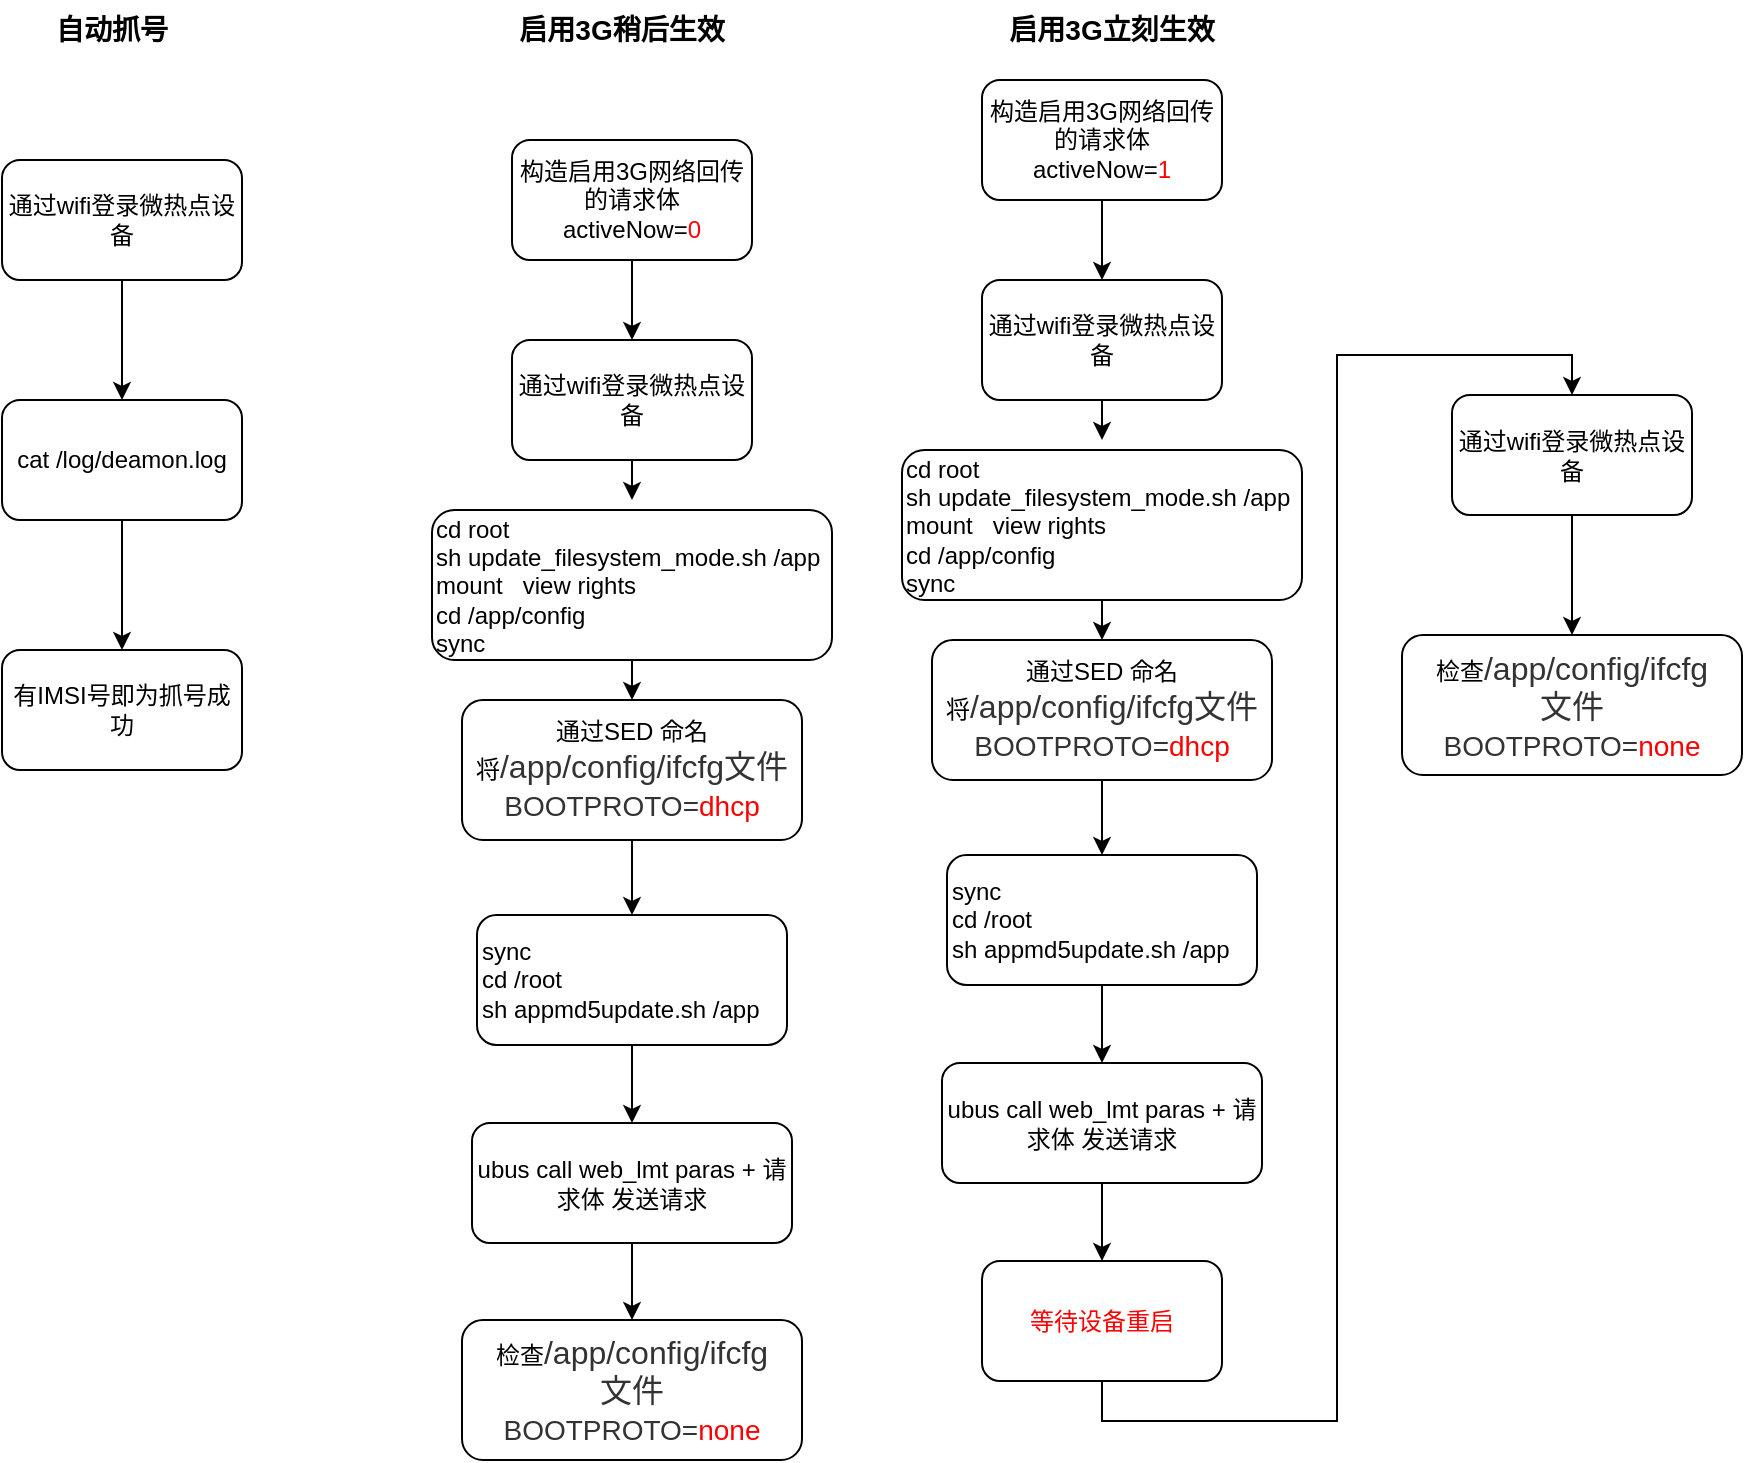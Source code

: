 <mxfile version="12.1.3" type="github" pages="1">
  <diagram id="sr-xtuglzYKvn7P5C12l" name="Page-1">
    <mxGraphModel dx="1156" dy="753" grid="1" gridSize="10" guides="1" tooltips="1" connect="1" arrows="1" fold="1" page="1" pageScale="1" pageWidth="3300" pageHeight="4681" math="0" shadow="0">
      <root>
        <mxCell id="0"/>
        <mxCell id="1" parent="0"/>
        <mxCell id="qOUfE-cgyTDD1zatt1wV-4" style="edgeStyle=orthogonalEdgeStyle;rounded=0;orthogonalLoop=1;jettySize=auto;html=1;exitX=0.5;exitY=1;exitDx=0;exitDy=0;entryX=0.5;entryY=0;entryDx=0;entryDy=0;" parent="1" source="qOUfE-cgyTDD1zatt1wV-1" target="qOUfE-cgyTDD1zatt1wV-2" edge="1">
          <mxGeometry relative="1" as="geometry"/>
        </mxCell>
        <mxCell id="qOUfE-cgyTDD1zatt1wV-1" value="构造启用3G网络回传的请求体&lt;br&gt;activeNow=&lt;font color=&quot;#ff0000&quot;&gt;0&lt;/font&gt;" style="rounded=1;whiteSpace=wrap;html=1;" parent="1" vertex="1">
          <mxGeometry x="505" y="180" width="120" height="60" as="geometry"/>
        </mxCell>
        <mxCell id="tBRTFZaCZC7ebyQE8IEK-6" style="edgeStyle=orthogonalEdgeStyle;rounded=0;orthogonalLoop=1;jettySize=auto;html=1;exitX=0.5;exitY=1;exitDx=0;exitDy=0;" edge="1" parent="1" source="qOUfE-cgyTDD1zatt1wV-2">
          <mxGeometry relative="1" as="geometry">
            <mxPoint x="565" y="360" as="targetPoint"/>
          </mxGeometry>
        </mxCell>
        <mxCell id="qOUfE-cgyTDD1zatt1wV-2" value="通过wifi登录微热点设备" style="rounded=1;whiteSpace=wrap;html=1;" parent="1" vertex="1">
          <mxGeometry x="505" y="280" width="120" height="60" as="geometry"/>
        </mxCell>
        <mxCell id="tBRTFZaCZC7ebyQE8IEK-7" style="edgeStyle=orthogonalEdgeStyle;rounded=0;orthogonalLoop=1;jettySize=auto;html=1;exitX=0.5;exitY=1;exitDx=0;exitDy=0;entryX=0.5;entryY=0;entryDx=0;entryDy=0;" edge="1" parent="1" source="qOUfE-cgyTDD1zatt1wV-3" target="tBRTFZaCZC7ebyQE8IEK-2">
          <mxGeometry relative="1" as="geometry"/>
        </mxCell>
        <mxCell id="qOUfE-cgyTDD1zatt1wV-3" value="通过SED&amp;nbsp;命名将&lt;span lang=&quot;EN-US&quot; style=&quot;font-size: 12pt&quot;&gt;&lt;font color=&quot;#333333&quot;&gt;/app/config/ifcfg文件&lt;/font&gt;&lt;br&gt;&lt;span lang=&quot;EN-US&quot; style=&quot;font-size: 10.5pt&quot;&gt;&lt;font color=&quot;#333333&quot;&gt;BOOTPROTO=&lt;/font&gt;&lt;font color=&quot;#ff0000&quot;&gt;dhcp&lt;/font&gt;&lt;/span&gt;&lt;br&gt;&lt;/span&gt;" style="rounded=1;whiteSpace=wrap;html=1;" parent="1" vertex="1">
          <mxGeometry x="480" y="460" width="170" height="70" as="geometry"/>
        </mxCell>
        <mxCell id="qOUfE-cgyTDD1zatt1wV-12" style="edgeStyle=orthogonalEdgeStyle;rounded=0;orthogonalLoop=1;jettySize=auto;html=1;exitX=0.5;exitY=1;exitDx=0;exitDy=0;entryX=0.5;entryY=0;entryDx=0;entryDy=0;" parent="1" source="qOUfE-cgyTDD1zatt1wV-7" target="qOUfE-cgyTDD1zatt1wV-11" edge="1">
          <mxGeometry relative="1" as="geometry"/>
        </mxCell>
        <mxCell id="qOUfE-cgyTDD1zatt1wV-7" value="ubus call web_lmt paras +&amp;nbsp;请求体&amp;nbsp;发送请求" style="rounded=1;whiteSpace=wrap;html=1;" parent="1" vertex="1">
          <mxGeometry x="485" y="671.5" width="160" height="60" as="geometry"/>
        </mxCell>
        <mxCell id="qOUfE-cgyTDD1zatt1wV-11" value="检查&lt;span lang=&quot;EN-US&quot; style=&quot;font-size: 12pt&quot;&gt;&lt;font color=&quot;#333333&quot;&gt;/app/config/ifcfg&lt;br&gt;文件&lt;/font&gt;&lt;br&gt;&lt;span lang=&quot;EN-US&quot; style=&quot;font-size: 10.5pt&quot;&gt;&lt;font color=&quot;#333333&quot;&gt;BOOTPROTO=&lt;/font&gt;&lt;font color=&quot;#ff0000&quot;&gt;none&lt;/font&gt;&lt;/span&gt;&lt;br&gt;&lt;/span&gt;" style="rounded=1;whiteSpace=wrap;html=1;" parent="1" vertex="1">
          <mxGeometry x="480" y="770" width="170" height="70" as="geometry"/>
        </mxCell>
        <mxCell id="qOUfE-cgyTDD1zatt1wV-13" value="&lt;font style=&quot;font-size: 14px&quot;&gt;&lt;b&gt;启用3G稍后生效&lt;/b&gt;&lt;/font&gt;" style="text;html=1;strokeColor=none;fillColor=none;align=center;verticalAlign=middle;whiteSpace=wrap;rounded=0;" parent="1" vertex="1">
          <mxGeometry x="505" y="110" width="110" height="30" as="geometry"/>
        </mxCell>
        <mxCell id="qOUfE-cgyTDD1zatt1wV-31" style="edgeStyle=orthogonalEdgeStyle;rounded=0;orthogonalLoop=1;jettySize=auto;html=1;exitX=0.5;exitY=1;exitDx=0;exitDy=0;entryX=0.5;entryY=0;entryDx=0;entryDy=0;" parent="1" edge="1">
          <mxGeometry relative="1" as="geometry">
            <mxPoint x="810" y="580" as="targetPoint"/>
            <mxPoint x="810" y="540" as="sourcePoint"/>
          </mxGeometry>
        </mxCell>
        <mxCell id="qOUfE-cgyTDD1zatt1wV-34" value="&lt;font style=&quot;font-size: 14px&quot;&gt;&lt;b&gt;启用3G立刻生效&lt;/b&gt;&lt;/font&gt;" style="text;html=1;strokeColor=none;fillColor=none;align=center;verticalAlign=middle;whiteSpace=wrap;rounded=0;" parent="1" vertex="1">
          <mxGeometry x="750" y="110" width="110" height="30" as="geometry"/>
        </mxCell>
        <mxCell id="tBRTFZaCZC7ebyQE8IEK-21" style="edgeStyle=orthogonalEdgeStyle;rounded=0;orthogonalLoop=1;jettySize=auto;html=1;exitX=0.5;exitY=1;exitDx=0;exitDy=0;entryX=0.5;entryY=0;entryDx=0;entryDy=0;" edge="1" parent="1" source="qOUfE-cgyTDD1zatt1wV-35" target="qOUfE-cgyTDD1zatt1wV-36">
          <mxGeometry relative="1" as="geometry"/>
        </mxCell>
        <mxCell id="qOUfE-cgyTDD1zatt1wV-35" value="&lt;font color=&quot;#ff0000&quot;&gt;等待设备重启&lt;/font&gt;" style="rounded=1;whiteSpace=wrap;html=1;" parent="1" vertex="1">
          <mxGeometry x="740" y="740.5" width="120" height="60" as="geometry"/>
        </mxCell>
        <mxCell id="qOUfE-cgyTDD1zatt1wV-39" style="edgeStyle=orthogonalEdgeStyle;rounded=0;orthogonalLoop=1;jettySize=auto;html=1;exitX=0.5;exitY=1;exitDx=0;exitDy=0;entryX=0.5;entryY=0;entryDx=0;entryDy=0;" parent="1" source="qOUfE-cgyTDD1zatt1wV-36" target="qOUfE-cgyTDD1zatt1wV-38" edge="1">
          <mxGeometry relative="1" as="geometry"/>
        </mxCell>
        <mxCell id="qOUfE-cgyTDD1zatt1wV-36" value="通过wifi登录微热点设备" style="rounded=1;whiteSpace=wrap;html=1;" parent="1" vertex="1">
          <mxGeometry x="975" y="307.5" width="120" height="60" as="geometry"/>
        </mxCell>
        <mxCell id="qOUfE-cgyTDD1zatt1wV-38" value="检查&lt;span lang=&quot;EN-US&quot; style=&quot;font-size: 12pt&quot;&gt;&lt;font color=&quot;#333333&quot;&gt;/app/config/ifcfg&lt;br&gt;文件&lt;/font&gt;&lt;br&gt;&lt;span lang=&quot;EN-US&quot; style=&quot;font-size: 10.5pt&quot;&gt;&lt;font color=&quot;#333333&quot;&gt;BOOTPROTO=&lt;/font&gt;&lt;font color=&quot;#ff0000&quot;&gt;none&lt;/font&gt;&lt;/span&gt;&lt;br&gt;&lt;/span&gt;" style="rounded=1;whiteSpace=wrap;html=1;" parent="1" vertex="1">
          <mxGeometry x="950" y="427.5" width="170" height="70" as="geometry"/>
        </mxCell>
        <mxCell id="qOUfE-cgyTDD1zatt1wV-40" value="&lt;span style=&quot;font-size: 14px&quot;&gt;&lt;b&gt;自动抓号&lt;/b&gt;&lt;/span&gt;" style="text;html=1;strokeColor=none;fillColor=none;align=center;verticalAlign=middle;whiteSpace=wrap;rounded=0;" parent="1" vertex="1">
          <mxGeometry x="250" y="110" width="110" height="30" as="geometry"/>
        </mxCell>
        <mxCell id="qOUfE-cgyTDD1zatt1wV-43" style="edgeStyle=orthogonalEdgeStyle;rounded=0;orthogonalLoop=1;jettySize=auto;html=1;exitX=0.5;exitY=1;exitDx=0;exitDy=0;entryX=0.5;entryY=0;entryDx=0;entryDy=0;" parent="1" source="qOUfE-cgyTDD1zatt1wV-41" target="qOUfE-cgyTDD1zatt1wV-42" edge="1">
          <mxGeometry relative="1" as="geometry"/>
        </mxCell>
        <mxCell id="qOUfE-cgyTDD1zatt1wV-41" value="通过wifi登录微热点设备" style="rounded=1;whiteSpace=wrap;html=1;" parent="1" vertex="1">
          <mxGeometry x="250" y="190" width="120" height="60" as="geometry"/>
        </mxCell>
        <mxCell id="qOUfE-cgyTDD1zatt1wV-45" style="edgeStyle=orthogonalEdgeStyle;rounded=0;orthogonalLoop=1;jettySize=auto;html=1;exitX=0.5;exitY=1;exitDx=0;exitDy=0;entryX=0.5;entryY=0;entryDx=0;entryDy=0;" parent="1" source="qOUfE-cgyTDD1zatt1wV-42" target="qOUfE-cgyTDD1zatt1wV-44" edge="1">
          <mxGeometry relative="1" as="geometry"/>
        </mxCell>
        <mxCell id="qOUfE-cgyTDD1zatt1wV-42" value="cat /log/deamon.log" style="rounded=1;whiteSpace=wrap;html=1;" parent="1" vertex="1">
          <mxGeometry x="250" y="310" width="120" height="60" as="geometry"/>
        </mxCell>
        <mxCell id="qOUfE-cgyTDD1zatt1wV-44" value="有IMSI号即为抓号成功" style="rounded=1;whiteSpace=wrap;html=1;" parent="1" vertex="1">
          <mxGeometry x="250" y="435" width="120" height="60" as="geometry"/>
        </mxCell>
        <mxCell id="tBRTFZaCZC7ebyQE8IEK-4" style="edgeStyle=orthogonalEdgeStyle;rounded=0;orthogonalLoop=1;jettySize=auto;html=1;exitX=0.5;exitY=1;exitDx=0;exitDy=0;entryX=0.5;entryY=0;entryDx=0;entryDy=0;" edge="1" parent="1" source="tBRTFZaCZC7ebyQE8IEK-1" target="qOUfE-cgyTDD1zatt1wV-3">
          <mxGeometry relative="1" as="geometry"/>
        </mxCell>
        <mxCell id="tBRTFZaCZC7ebyQE8IEK-1" value="&lt;div&gt;cd root&lt;/div&gt;&lt;div&gt;sh update_filesystem_mode.sh /app&amp;nbsp;&lt;/div&gt;&lt;div&gt;mount&amp;nbsp; &amp;nbsp;view rights&lt;/div&gt;&lt;div&gt;cd /app/config&lt;/div&gt;&lt;div&gt;sync&lt;/div&gt;" style="rounded=1;whiteSpace=wrap;html=1;align=left;" vertex="1" parent="1">
          <mxGeometry x="465" y="365" width="200" height="75" as="geometry"/>
        </mxCell>
        <mxCell id="tBRTFZaCZC7ebyQE8IEK-8" style="edgeStyle=orthogonalEdgeStyle;rounded=0;orthogonalLoop=1;jettySize=auto;html=1;exitX=0.5;exitY=1;exitDx=0;exitDy=0;entryX=0.5;entryY=0;entryDx=0;entryDy=0;" edge="1" parent="1" source="tBRTFZaCZC7ebyQE8IEK-2" target="qOUfE-cgyTDD1zatt1wV-7">
          <mxGeometry relative="1" as="geometry"/>
        </mxCell>
        <mxCell id="tBRTFZaCZC7ebyQE8IEK-2" value="&lt;div&gt;sync&lt;/div&gt;&lt;div&gt;cd /root&lt;/div&gt;&lt;div&gt;sh appmd5update.sh /app&lt;/div&gt;" style="rounded=1;whiteSpace=wrap;html=1;align=left;" vertex="1" parent="1">
          <mxGeometry x="487.5" y="567.5" width="155" height="65" as="geometry"/>
        </mxCell>
        <mxCell id="tBRTFZaCZC7ebyQE8IEK-9" style="edgeStyle=orthogonalEdgeStyle;rounded=0;orthogonalLoop=1;jettySize=auto;html=1;exitX=0.5;exitY=1;exitDx=0;exitDy=0;entryX=0.5;entryY=0;entryDx=0;entryDy=0;" edge="1" parent="1" source="tBRTFZaCZC7ebyQE8IEK-10" target="tBRTFZaCZC7ebyQE8IEK-12">
          <mxGeometry relative="1" as="geometry"/>
        </mxCell>
        <mxCell id="tBRTFZaCZC7ebyQE8IEK-10" value="构造启用3G网络回传的请求体&lt;br&gt;activeNow=&lt;font color=&quot;#ff0000&quot;&gt;1&lt;/font&gt;" style="rounded=1;whiteSpace=wrap;html=1;" vertex="1" parent="1">
          <mxGeometry x="740" y="150" width="120" height="60" as="geometry"/>
        </mxCell>
        <mxCell id="tBRTFZaCZC7ebyQE8IEK-11" style="edgeStyle=orthogonalEdgeStyle;rounded=0;orthogonalLoop=1;jettySize=auto;html=1;exitX=0.5;exitY=1;exitDx=0;exitDy=0;" edge="1" parent="1" source="tBRTFZaCZC7ebyQE8IEK-12">
          <mxGeometry relative="1" as="geometry">
            <mxPoint x="800" y="330" as="targetPoint"/>
          </mxGeometry>
        </mxCell>
        <mxCell id="tBRTFZaCZC7ebyQE8IEK-12" value="通过wifi登录微热点设备" style="rounded=1;whiteSpace=wrap;html=1;" vertex="1" parent="1">
          <mxGeometry x="740" y="250" width="120" height="60" as="geometry"/>
        </mxCell>
        <mxCell id="tBRTFZaCZC7ebyQE8IEK-13" style="edgeStyle=orthogonalEdgeStyle;rounded=0;orthogonalLoop=1;jettySize=auto;html=1;exitX=0.5;exitY=1;exitDx=0;exitDy=0;entryX=0.5;entryY=0;entryDx=0;entryDy=0;" edge="1" parent="1" source="tBRTFZaCZC7ebyQE8IEK-14" target="tBRTFZaCZC7ebyQE8IEK-19">
          <mxGeometry relative="1" as="geometry"/>
        </mxCell>
        <mxCell id="tBRTFZaCZC7ebyQE8IEK-14" value="通过SED&amp;nbsp;命名将&lt;span lang=&quot;EN-US&quot; style=&quot;font-size: 12pt&quot;&gt;&lt;font color=&quot;#333333&quot;&gt;/app/config/ifcfg文件&lt;/font&gt;&lt;br&gt;&lt;span lang=&quot;EN-US&quot; style=&quot;font-size: 10.5pt&quot;&gt;&lt;font color=&quot;#333333&quot;&gt;BOOTPROTO=&lt;/font&gt;&lt;font color=&quot;#ff0000&quot;&gt;dhcp&lt;/font&gt;&lt;/span&gt;&lt;br&gt;&lt;/span&gt;" style="rounded=1;whiteSpace=wrap;html=1;" vertex="1" parent="1">
          <mxGeometry x="715" y="430" width="170" height="70" as="geometry"/>
        </mxCell>
        <mxCell id="tBRTFZaCZC7ebyQE8IEK-20" style="edgeStyle=orthogonalEdgeStyle;rounded=0;orthogonalLoop=1;jettySize=auto;html=1;exitX=0.5;exitY=1;exitDx=0;exitDy=0;entryX=0.5;entryY=0;entryDx=0;entryDy=0;" edge="1" parent="1" source="tBRTFZaCZC7ebyQE8IEK-15" target="qOUfE-cgyTDD1zatt1wV-35">
          <mxGeometry relative="1" as="geometry"/>
        </mxCell>
        <mxCell id="tBRTFZaCZC7ebyQE8IEK-15" value="ubus call web_lmt paras +&amp;nbsp;请求体&amp;nbsp;发送请求" style="rounded=1;whiteSpace=wrap;html=1;" vertex="1" parent="1">
          <mxGeometry x="720" y="641.5" width="160" height="60" as="geometry"/>
        </mxCell>
        <mxCell id="tBRTFZaCZC7ebyQE8IEK-16" style="edgeStyle=orthogonalEdgeStyle;rounded=0;orthogonalLoop=1;jettySize=auto;html=1;exitX=0.5;exitY=1;exitDx=0;exitDy=0;entryX=0.5;entryY=0;entryDx=0;entryDy=0;" edge="1" parent="1" source="tBRTFZaCZC7ebyQE8IEK-17" target="tBRTFZaCZC7ebyQE8IEK-14">
          <mxGeometry relative="1" as="geometry"/>
        </mxCell>
        <mxCell id="tBRTFZaCZC7ebyQE8IEK-17" value="&lt;div&gt;cd root&lt;/div&gt;&lt;div&gt;sh update_filesystem_mode.sh /app&amp;nbsp;&lt;/div&gt;&lt;div&gt;mount&amp;nbsp; &amp;nbsp;view rights&lt;/div&gt;&lt;div&gt;cd /app/config&lt;/div&gt;&lt;div&gt;sync&lt;/div&gt;" style="rounded=1;whiteSpace=wrap;html=1;align=left;" vertex="1" parent="1">
          <mxGeometry x="700" y="335" width="200" height="75" as="geometry"/>
        </mxCell>
        <mxCell id="tBRTFZaCZC7ebyQE8IEK-18" style="edgeStyle=orthogonalEdgeStyle;rounded=0;orthogonalLoop=1;jettySize=auto;html=1;exitX=0.5;exitY=1;exitDx=0;exitDy=0;entryX=0.5;entryY=0;entryDx=0;entryDy=0;" edge="1" parent="1" source="tBRTFZaCZC7ebyQE8IEK-19" target="tBRTFZaCZC7ebyQE8IEK-15">
          <mxGeometry relative="1" as="geometry"/>
        </mxCell>
        <mxCell id="tBRTFZaCZC7ebyQE8IEK-19" value="&lt;div&gt;sync&lt;/div&gt;&lt;div&gt;cd /root&lt;/div&gt;&lt;div&gt;sh appmd5update.sh /app&lt;/div&gt;" style="rounded=1;whiteSpace=wrap;html=1;align=left;" vertex="1" parent="1">
          <mxGeometry x="722.5" y="537.5" width="155" height="65" as="geometry"/>
        </mxCell>
      </root>
    </mxGraphModel>
  </diagram>
</mxfile>

